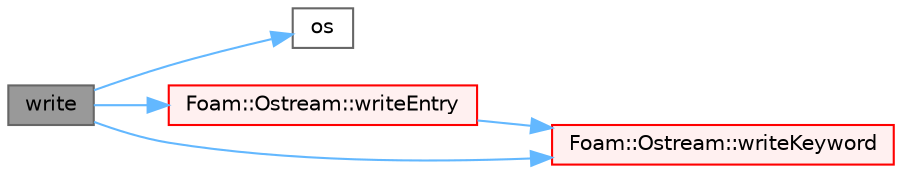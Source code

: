 digraph "write"
{
 // LATEX_PDF_SIZE
  bgcolor="transparent";
  edge [fontname=Helvetica,fontsize=10,labelfontname=Helvetica,labelfontsize=10];
  node [fontname=Helvetica,fontsize=10,shape=box,height=0.2,width=0.4];
  rankdir="LR";
  Node1 [id="Node000001",label="write",height=0.2,width=0.4,color="gray40", fillcolor="grey60", style="filled", fontcolor="black",tooltip=" "];
  Node1 -> Node2 [id="edge1_Node000001_Node000002",color="steelblue1",style="solid",tooltip=" "];
  Node2 [id="Node000002",label="os",height=0.2,width=0.4,color="grey40", fillcolor="white", style="filled",URL="$faMeshWriteEdgesOBJ_8H.html#abea05d50bd7259b44f2002c0382ba13e",tooltip=" "];
  Node1 -> Node3 [id="edge2_Node000001_Node000003",color="steelblue1",style="solid",tooltip=" "];
  Node3 [id="Node000003",label="Foam::Ostream::writeEntry",height=0.2,width=0.4,color="red", fillcolor="#FFF0F0", style="filled",URL="$classFoam_1_1Ostream.html#a29cb77529772655173286fc5bc17ff77",tooltip=" "];
  Node3 -> Node6 [id="edge3_Node000003_Node000006",color="steelblue1",style="solid",tooltip=" "];
  Node6 [id="Node000006",label="Foam::Ostream::writeKeyword",height=0.2,width=0.4,color="red", fillcolor="#FFF0F0", style="filled",URL="$classFoam_1_1Ostream.html#a39e1b5a89569f936ef638b6b84311477",tooltip=" "];
  Node1 -> Node6 [id="edge4_Node000001_Node000006",color="steelblue1",style="solid",tooltip=" "];
}

